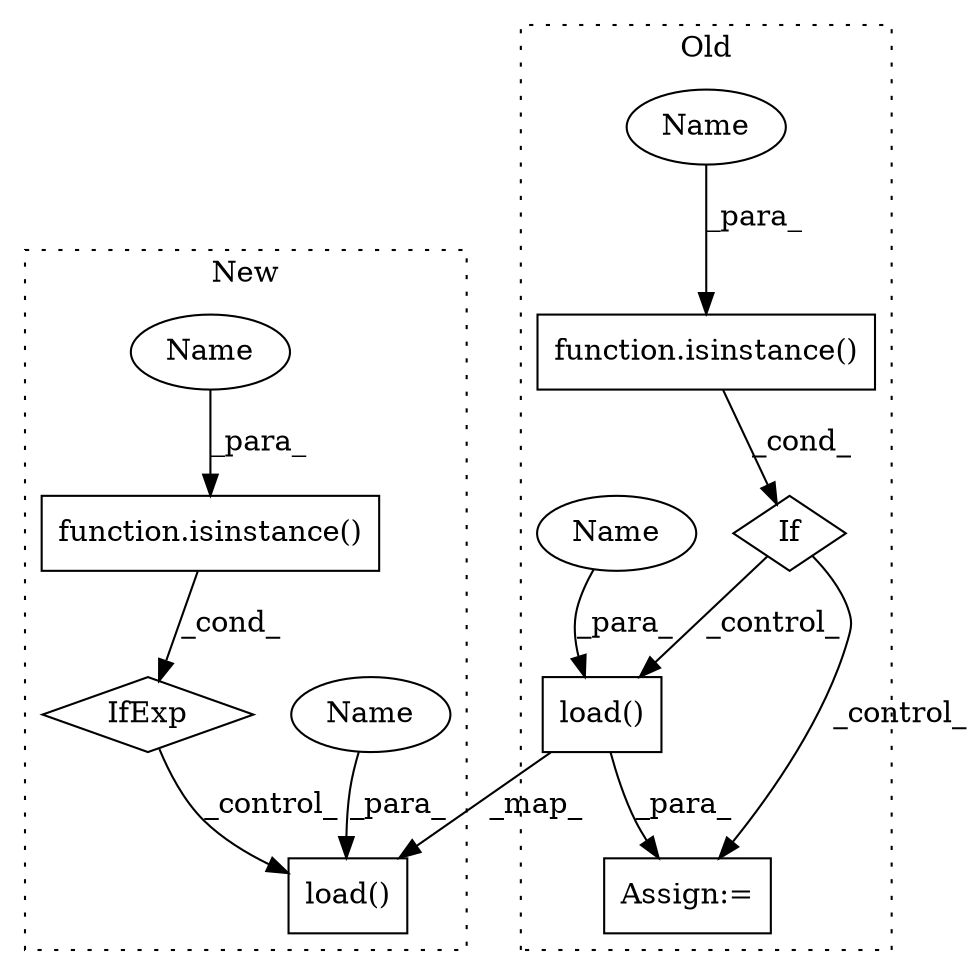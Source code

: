 digraph G {
subgraph cluster0 {
1 [label="function.isinstance()" a="75" s="3981,4002" l="11,1" shape="box"];
3 [label="If" a="96" s="3978" l="3" shape="diamond"];
4 [label="Assign:=" a="68" s="4018" l="3" shape="box"];
6 [label="load()" a="75" s="4021,4037" l="11,1" shape="box"];
8 [label="Name" a="87" s="3992" l="5" shape="ellipse"];
9 [label="Name" a="87" s="4032" l="5" shape="ellipse"];
label = "Old";
style="dotted";
}
subgraph cluster1 {
2 [label="IfExp" a="51" s="4035,4069" l="4,6" shape="diamond"];
5 [label="function.isinstance()" a="75" s="4039,4068" l="11,1" shape="box"];
7 [label="load()" a="75" s="4010,4034" l="11,1" shape="box"];
10 [label="Name" a="87" s="4021" l="13" shape="ellipse"];
11 [label="Name" a="87" s="4050" l="13" shape="ellipse"];
label = "New";
style="dotted";
}
1 -> 3 [label="_cond_"];
2 -> 7 [label="_control_"];
3 -> 4 [label="_control_"];
3 -> 6 [label="_control_"];
5 -> 2 [label="_cond_"];
6 -> 7 [label="_map_"];
6 -> 4 [label="_para_"];
8 -> 1 [label="_para_"];
9 -> 6 [label="_para_"];
10 -> 7 [label="_para_"];
11 -> 5 [label="_para_"];
}